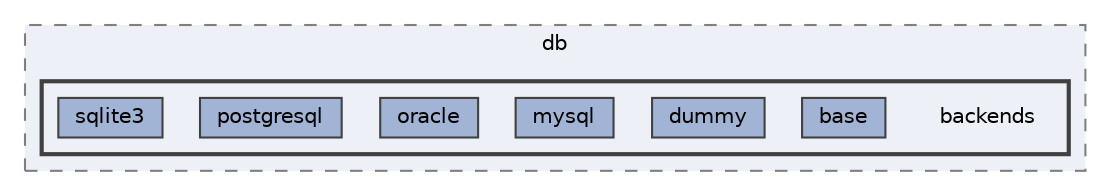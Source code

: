 digraph "C:/Users/LukeMabie/documents/Development/Password_Saver_Using_Django-master/venv/Lib/site-packages/django/db/backends"
{
 // LATEX_PDF_SIZE
  bgcolor="transparent";
  edge [fontname=Helvetica,fontsize=10,labelfontname=Helvetica,labelfontsize=10];
  node [fontname=Helvetica,fontsize=10,shape=box,height=0.2,width=0.4];
  compound=true
  subgraph clusterdir_dc546c791a0a8197e716da3346cfdf31 {
    graph [ bgcolor="#edf0f7", pencolor="grey50", label="db", fontname=Helvetica,fontsize=10 style="filled,dashed", URL="dir_dc546c791a0a8197e716da3346cfdf31.html",tooltip=""]
  subgraph clusterdir_21135f5aa85734474baca6500c409704 {
    graph [ bgcolor="#edf0f7", pencolor="grey25", label="", fontname=Helvetica,fontsize=10 style="filled,bold", URL="dir_21135f5aa85734474baca6500c409704.html",tooltip=""]
    dir_21135f5aa85734474baca6500c409704 [shape=plaintext, label="backends"];
  dir_d99d7e5113ee34da2eadb96dd5d728db [label="base", fillcolor="#a2b4d6", color="grey25", style="filled", URL="dir_d99d7e5113ee34da2eadb96dd5d728db.html",tooltip=""];
  dir_d79c8dd960cf3fdd64fdcd5e1b2eb916 [label="dummy", fillcolor="#a2b4d6", color="grey25", style="filled", URL="dir_d79c8dd960cf3fdd64fdcd5e1b2eb916.html",tooltip=""];
  dir_114a1d2ca386b2201101721c6880aa61 [label="mysql", fillcolor="#a2b4d6", color="grey25", style="filled", URL="dir_114a1d2ca386b2201101721c6880aa61.html",tooltip=""];
  dir_0a03824f0a86fd1406580a71814c9677 [label="oracle", fillcolor="#a2b4d6", color="grey25", style="filled", URL="dir_0a03824f0a86fd1406580a71814c9677.html",tooltip=""];
  dir_5ac5fb186412c4ce49c2417a3ac54b8e [label="postgresql", fillcolor="#a2b4d6", color="grey25", style="filled", URL="dir_5ac5fb186412c4ce49c2417a3ac54b8e.html",tooltip=""];
  dir_dc75d84eeb6c4a3502f3c484adb46e87 [label="sqlite3", fillcolor="#a2b4d6", color="grey25", style="filled", URL="dir_dc75d84eeb6c4a3502f3c484adb46e87.html",tooltip=""];
  }
  }
}
